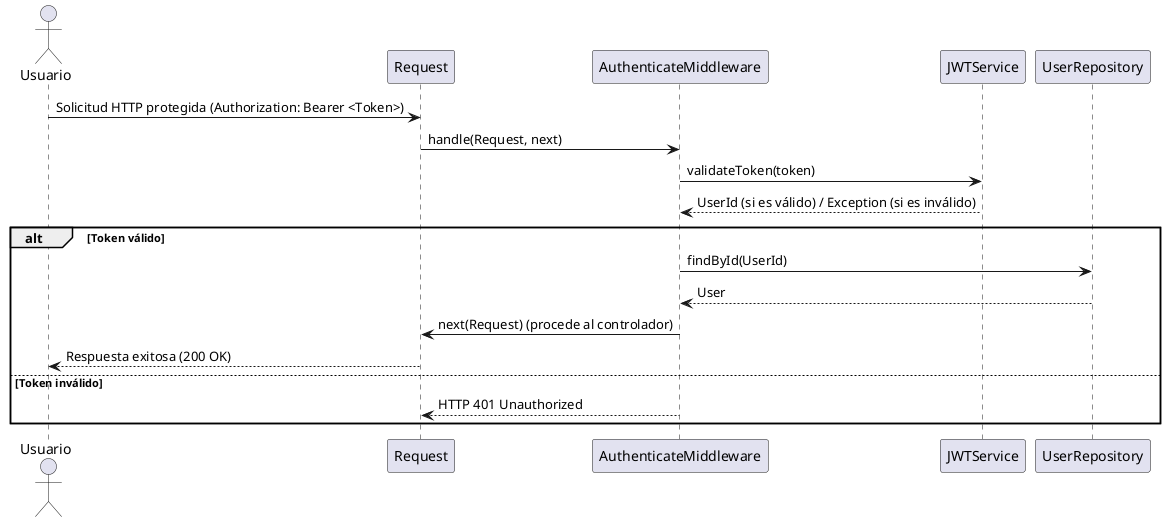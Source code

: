 @startuml
actor Usuario

participant "Request" as HttpRequest
participant "AuthenticateMiddleware" as Middleware
participant "JWTService" as JWTService
participant "UserRepository" as Repository

Usuario -> HttpRequest: Solicitud HTTP protegida (Authorization: Bearer <Token>)
HttpRequest -> Middleware: handle(Request, next)
Middleware -> JWTService: validateToken(token)
JWTService --> Middleware: UserId (si es válido) / Exception (si es inválido)

alt Token válido
    Middleware -> Repository: findById(UserId)
    Repository --> Middleware: User
    Middleware -> HttpRequest: next(Request) (procede al controlador)
    HttpRequest --> Usuario: Respuesta exitosa (200 OK)
else Token inválido
    Middleware --> HttpRequest: HTTP 401 Unauthorized
end
@enduml

